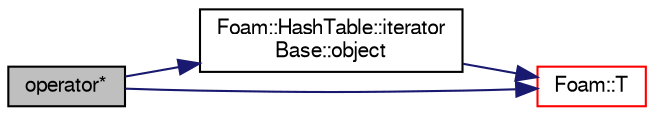 digraph "operator*"
{
  bgcolor="transparent";
  edge [fontname="FreeSans",fontsize="10",labelfontname="FreeSans",labelfontsize="10"];
  node [fontname="FreeSans",fontsize="10",shape=record];
  rankdir="LR";
  Node13 [label="operator*",height=0.2,width=0.4,color="black", fillcolor="grey75", style="filled", fontcolor="black"];
  Node13 -> Node14 [color="midnightblue",fontsize="10",style="solid",fontname="FreeSans"];
  Node14 [label="Foam::HashTable::iterator\lBase::object",height=0.2,width=0.4,color="black",URL="$a25718.html#a136f5449d7ffcfb1f9a4a44ffba0a0ef",tooltip="Return non-const access to referenced object. "];
  Node14 -> Node15 [color="midnightblue",fontsize="10",style="solid",fontname="FreeSans"];
  Node15 [label="Foam::T",height=0.2,width=0.4,color="red",URL="$a21124.html#ae57fda0abb14bb0944947c463c6e09d4"];
  Node13 -> Node15 [color="midnightblue",fontsize="10",style="solid",fontname="FreeSans"];
}
